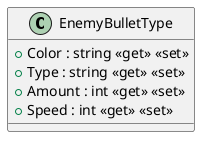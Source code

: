 @startuml
class EnemyBulletType {
    + Color : string <<get>> <<set>>
    + Type : string <<get>> <<set>>
    + Amount : int <<get>> <<set>>
    + Speed : int <<get>> <<set>>
}
@enduml
